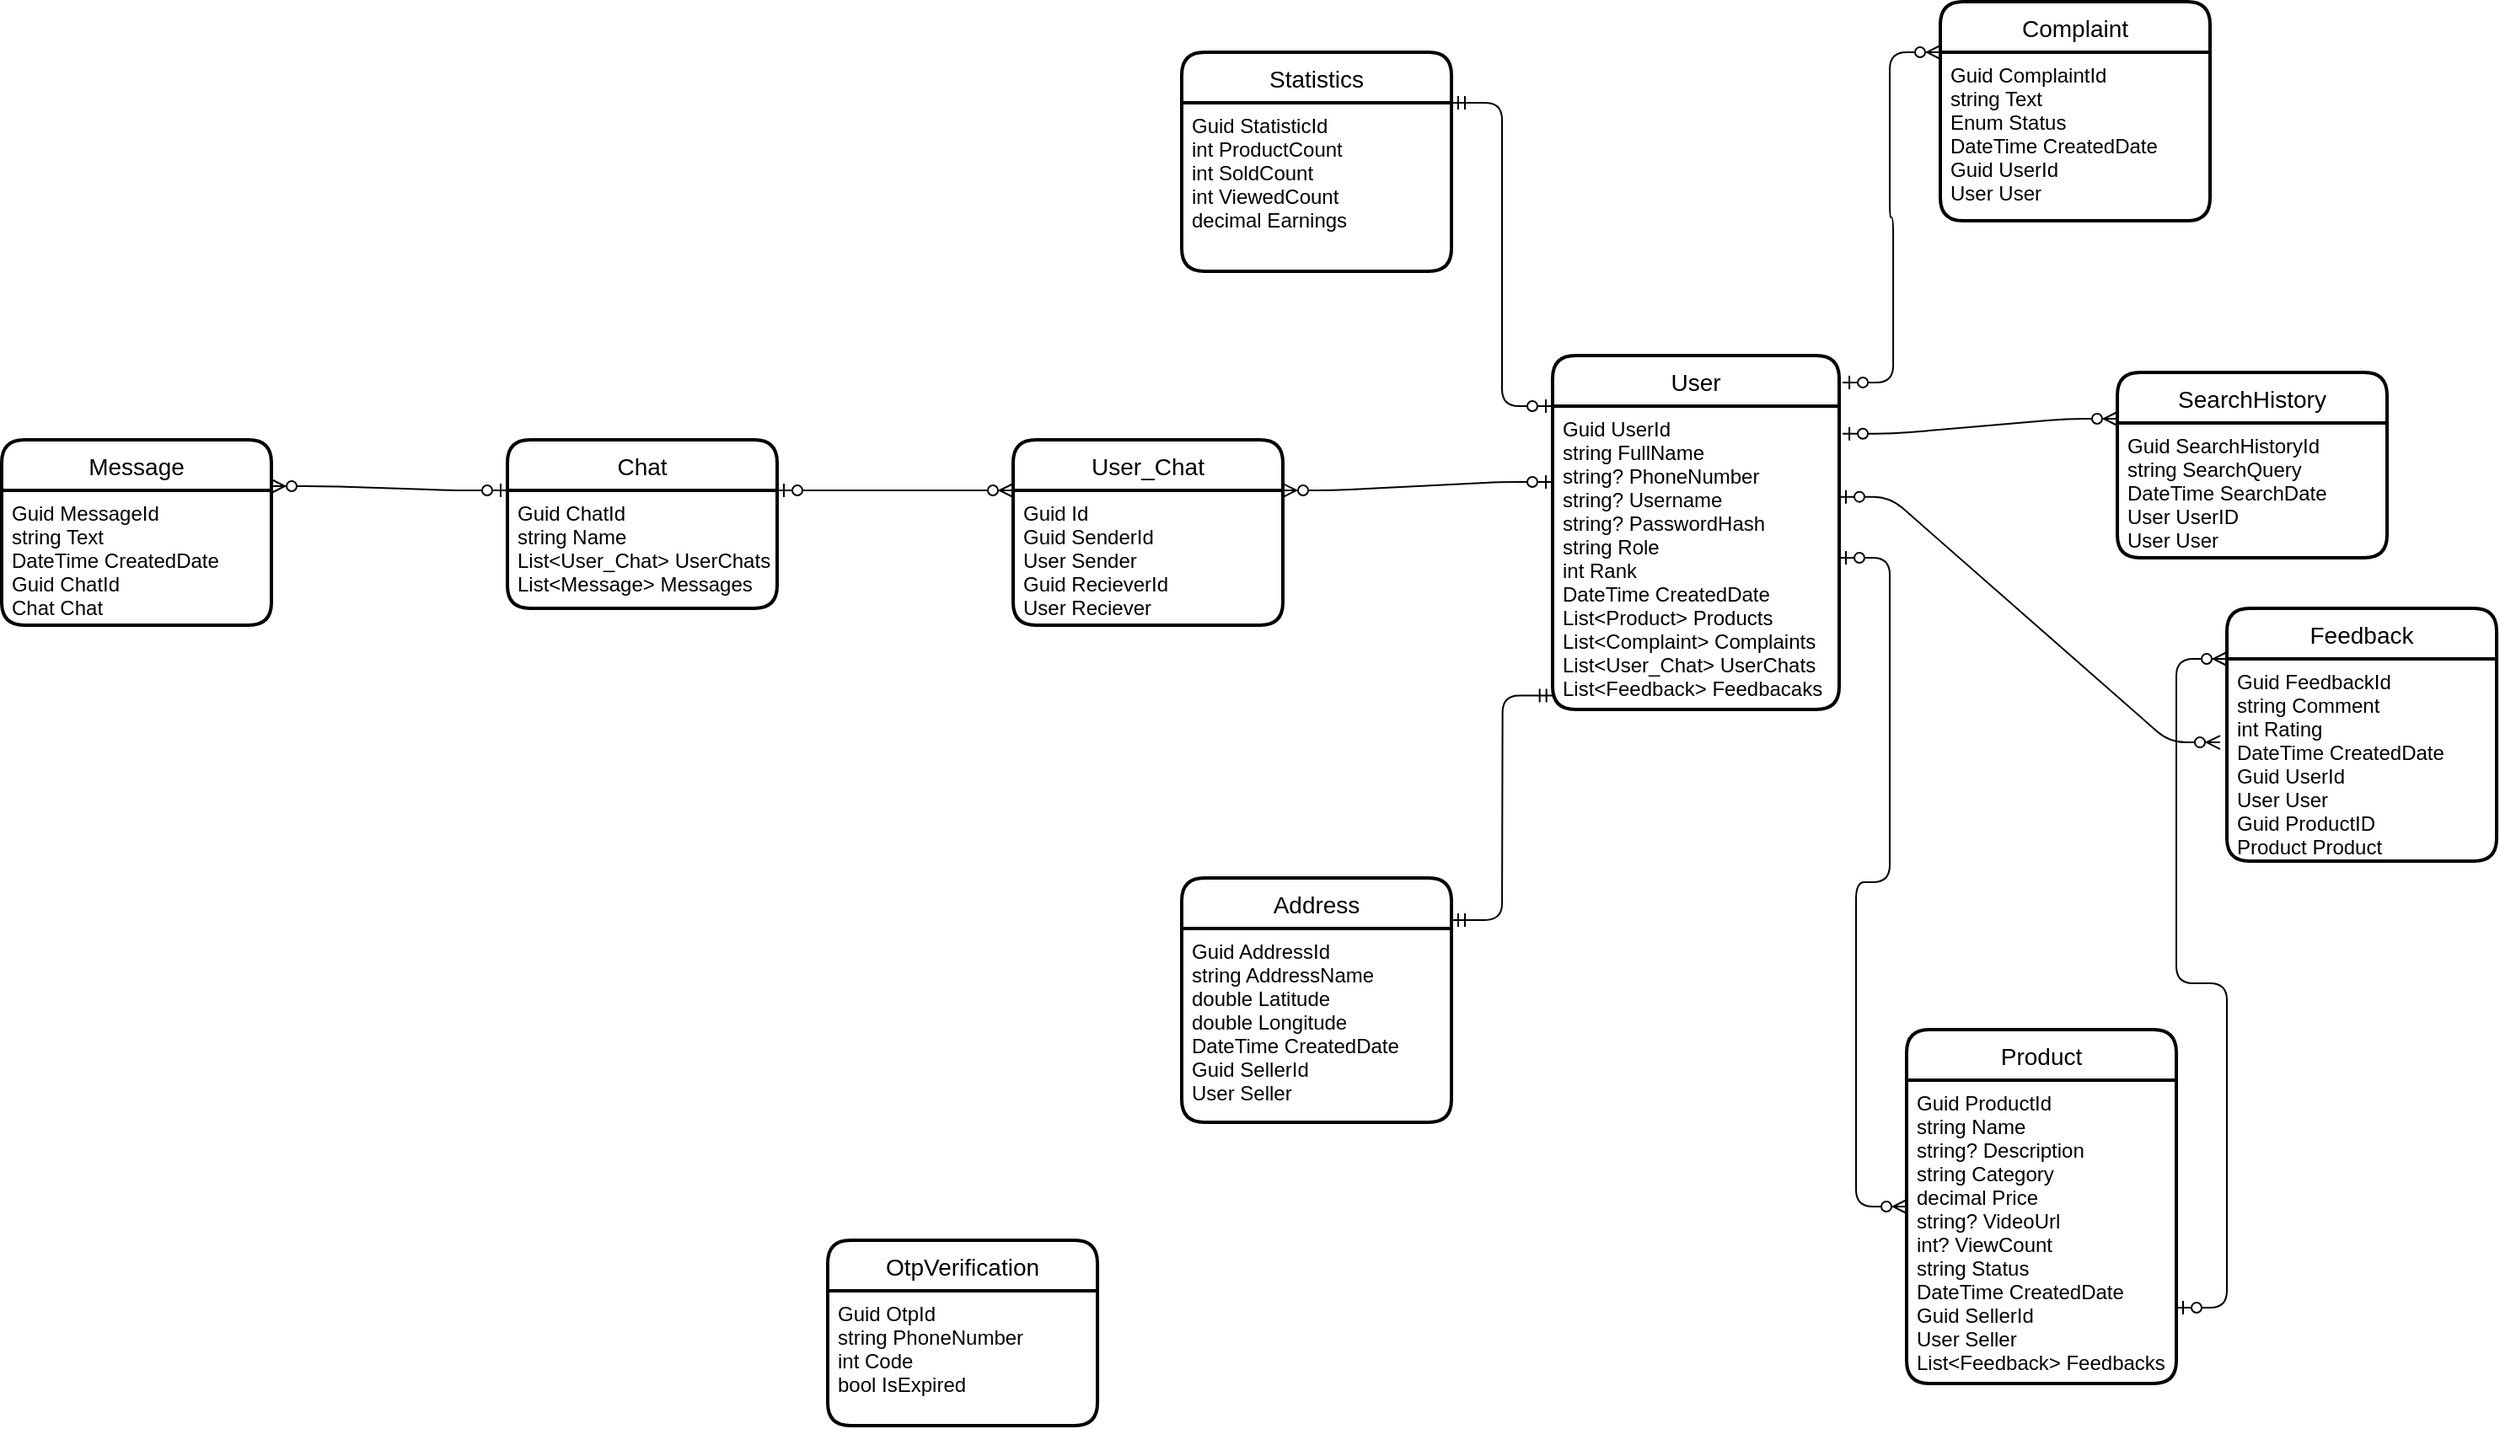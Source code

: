 <mxfile>
    <diagram id="jZwVcr68-dLAzcieOFkw" name="Page-1">
        <mxGraphModel dx="2078" dy="1697" grid="1" gridSize="10" guides="1" tooltips="1" connect="1" arrows="1" fold="1" page="1" pageScale="1" pageWidth="850" pageHeight="1100" math="0" shadow="0">
            <root>
                <mxCell id="0"/>
                <mxCell id="1" parent="0"/>
                <mxCell id="4" value="User" style="swimlane;childLayout=stackLayout;horizontal=1;startSize=30;horizontalStack=0;rounded=1;fontSize=14;fontStyle=0;strokeWidth=2;resizeParent=0;resizeLast=1;shadow=0;dashed=0;align=center;" parent="1" vertex="1">
                    <mxGeometry x="90" y="160" width="170" height="210" as="geometry"/>
                </mxCell>
                <mxCell id="5" value="Guid UserId&#10;string FullName&#10;string? PhoneNumber&#10;string? Username&#10;string? PasswordHash&#10;string Role&#10;int Rank&#10;DateTime CreatedDate&#10;List&lt;Product&gt; Products&#10;List&lt;Complaint&gt; Complaints&#10;List&lt;User_Chat&gt; UserChats&#10;List&lt;Feedback&gt; Feedbacaks" style="align=left;strokeColor=none;fillColor=none;spacingLeft=4;fontSize=12;verticalAlign=top;resizable=0;rotatable=0;part=1;" parent="4" vertex="1">
                    <mxGeometry y="30" width="170" height="180" as="geometry"/>
                </mxCell>
                <mxCell id="6" value="Product" style="swimlane;childLayout=stackLayout;horizontal=1;startSize=30;horizontalStack=0;rounded=1;fontSize=14;fontStyle=0;strokeWidth=2;resizeParent=0;resizeLast=1;shadow=0;dashed=0;align=center;" parent="1" vertex="1">
                    <mxGeometry x="300" y="560" width="160" height="210" as="geometry"/>
                </mxCell>
                <mxCell id="7" value="Guid ProductId&#10;string Name&#10;string? Description&#10;string Category&#10;decimal Price&#10;string? VideoUrl&#10;int? ViewCount&#10;string Status&#10;DateTime CreatedDate&#10;Guid SellerId&#10;User Seller&#10;List&lt;Feedback&gt; Feedbacks&#10;" style="align=left;strokeColor=none;fillColor=none;spacingLeft=4;fontSize=12;verticalAlign=top;resizable=0;rotatable=0;part=1;" parent="6" vertex="1">
                    <mxGeometry y="30" width="160" height="180" as="geometry"/>
                </mxCell>
                <mxCell id="10" value="Address" style="swimlane;childLayout=stackLayout;horizontal=1;startSize=30;horizontalStack=0;rounded=1;fontSize=14;fontStyle=0;strokeWidth=2;resizeParent=0;resizeLast=1;shadow=0;dashed=0;align=center;" parent="1" vertex="1">
                    <mxGeometry x="-130" y="470" width="160" height="145" as="geometry"/>
                </mxCell>
                <mxCell id="11" value="Guid AddressId&#10;string AddressName&#10;double Latitude&#10;double Longitude&#10;DateTime CreatedDate&#10;Guid SellerId&#10;User Seller&#10;&#10;" style="align=left;strokeColor=none;fillColor=none;spacingLeft=4;fontSize=12;verticalAlign=top;resizable=0;rotatable=0;part=1;" parent="10" vertex="1">
                    <mxGeometry y="30" width="160" height="115" as="geometry"/>
                </mxCell>
                <mxCell id="13" value="Complaint" style="swimlane;childLayout=stackLayout;horizontal=1;startSize=30;horizontalStack=0;rounded=1;fontSize=14;fontStyle=0;strokeWidth=2;resizeParent=0;resizeLast=1;shadow=0;dashed=0;align=center;" parent="1" vertex="1">
                    <mxGeometry x="320" y="-50" width="160" height="130" as="geometry"/>
                </mxCell>
                <mxCell id="14" value="Guid ComplaintId&#10;string Text&#10;Enum Status&#10;DateTime CreatedDate&#10;Guid UserId&#10;User User" style="align=left;strokeColor=none;fillColor=none;spacingLeft=4;fontSize=12;verticalAlign=top;resizable=0;rotatable=0;part=1;" parent="13" vertex="1">
                    <mxGeometry y="30" width="160" height="100" as="geometry"/>
                </mxCell>
                <mxCell id="15" value="Feedback" style="swimlane;childLayout=stackLayout;horizontal=1;startSize=30;horizontalStack=0;rounded=1;fontSize=14;fontStyle=0;strokeWidth=2;resizeParent=0;resizeLast=1;shadow=0;dashed=0;align=center;" parent="1" vertex="1">
                    <mxGeometry x="490" y="310" width="160" height="150" as="geometry"/>
                </mxCell>
                <mxCell id="16" value="Guid FeedbackId&#10;string Comment&#10;int Rating&#10;DateTime CreatedDate&#10;Guid UserId&#10;User User&#10;Guid ProductID&#10;Product Product&#10;" style="align=left;strokeColor=none;fillColor=none;spacingLeft=4;fontSize=12;verticalAlign=top;resizable=0;rotatable=0;part=1;" parent="15" vertex="1">
                    <mxGeometry y="30" width="160" height="120" as="geometry"/>
                </mxCell>
                <mxCell id="17" value="Chat" style="swimlane;childLayout=stackLayout;horizontal=1;startSize=30;horizontalStack=0;rounded=1;fontSize=14;fontStyle=0;strokeWidth=2;resizeParent=0;resizeLast=1;shadow=0;dashed=0;align=center;" parent="1" vertex="1">
                    <mxGeometry x="-530" y="210" width="160" height="100" as="geometry"/>
                </mxCell>
                <mxCell id="18" value="Guid ChatId&#10;string Name&#10;List&lt;User_Chat&gt; UserChats&#10;List&lt;Message&gt; Messages" style="align=left;strokeColor=none;fillColor=none;spacingLeft=4;fontSize=12;verticalAlign=top;resizable=0;rotatable=0;part=1;" parent="17" vertex="1">
                    <mxGeometry y="30" width="160" height="70" as="geometry"/>
                </mxCell>
                <mxCell id="19" value="Message" style="swimlane;childLayout=stackLayout;horizontal=1;startSize=30;horizontalStack=0;rounded=1;fontSize=14;fontStyle=0;strokeWidth=2;resizeParent=0;resizeLast=1;shadow=0;dashed=0;align=center;" parent="1" vertex="1">
                    <mxGeometry x="-830" y="210" width="160" height="110" as="geometry"/>
                </mxCell>
                <mxCell id="20" value="Guid MessageId&#10;string Text&#10;DateTime CreatedDate&#10;Guid ChatId&#10;Chat Chat&#10;" style="align=left;strokeColor=none;fillColor=none;spacingLeft=4;fontSize=12;verticalAlign=top;resizable=0;rotatable=0;part=1;" parent="19" vertex="1">
                    <mxGeometry y="30" width="160" height="80" as="geometry"/>
                </mxCell>
                <mxCell id="21" value="Statistics" style="swimlane;childLayout=stackLayout;horizontal=1;startSize=30;horizontalStack=0;rounded=1;fontSize=14;fontStyle=0;strokeWidth=2;resizeParent=0;resizeLast=1;shadow=0;dashed=0;align=center;" parent="1" vertex="1">
                    <mxGeometry x="-130" y="-20" width="160" height="130" as="geometry"/>
                </mxCell>
                <mxCell id="22" value="Guid StatisticId&#10;int ProductCount&#10;int SoldCount&#10;int ViewedCount&#10;decimal Earnings&#10;&#10;" style="align=left;strokeColor=none;fillColor=none;spacingLeft=4;fontSize=12;verticalAlign=top;resizable=0;rotatable=0;part=1;" parent="21" vertex="1">
                    <mxGeometry y="30" width="160" height="100" as="geometry"/>
                </mxCell>
                <mxCell id="38" value="OtpVerification" style="swimlane;childLayout=stackLayout;horizontal=1;startSize=30;horizontalStack=0;rounded=1;fontSize=14;fontStyle=0;strokeWidth=2;resizeParent=0;resizeLast=1;shadow=0;dashed=0;align=center;" parent="1" vertex="1">
                    <mxGeometry x="-340" y="685" width="160" height="110" as="geometry"/>
                </mxCell>
                <mxCell id="39" value="Guid OtpId&#10;string PhoneNumber&#10;int Code&#10;bool IsExpired&#10;" style="align=left;strokeColor=none;fillColor=none;spacingLeft=4;fontSize=12;verticalAlign=top;resizable=0;rotatable=0;part=1;" parent="38" vertex="1">
                    <mxGeometry y="30" width="160" height="80" as="geometry"/>
                </mxCell>
                <mxCell id="40" value="SearchHistory" style="swimlane;childLayout=stackLayout;horizontal=1;startSize=30;horizontalStack=0;rounded=1;fontSize=14;fontStyle=0;strokeWidth=2;resizeParent=0;resizeLast=1;shadow=0;dashed=0;align=center;" parent="1" vertex="1">
                    <mxGeometry x="425" y="170" width="160" height="110" as="geometry"/>
                </mxCell>
                <mxCell id="41" value="Guid SearchHistoryId&#10;string SearchQuery&#10;DateTime SearchDate&#10;User UserID&#10;User User" style="align=left;strokeColor=none;fillColor=none;spacingLeft=4;fontSize=12;verticalAlign=top;resizable=0;rotatable=0;part=1;" parent="40" vertex="1">
                    <mxGeometry y="30" width="160" height="80" as="geometry"/>
                </mxCell>
                <mxCell id="42" value="" style="edgeStyle=entityRelationEdgeStyle;fontSize=12;html=1;endArrow=ERzeroToMany;startArrow=ERzeroToOne;exitX=1;exitY=0.5;exitDx=0;exitDy=0;" parent="1" source="5" target="6" edge="1">
                    <mxGeometry width="100" height="100" relative="1" as="geometry">
                        <mxPoint x="60" y="380" as="sourcePoint"/>
                        <mxPoint x="100" y="430" as="targetPoint"/>
                    </mxGeometry>
                </mxCell>
                <mxCell id="43" value="" style="edgeStyle=entityRelationEdgeStyle;fontSize=12;html=1;endArrow=ERzeroToMany;startArrow=ERzeroToOne;exitX=1.012;exitY=0.076;exitDx=0;exitDy=0;exitPerimeter=0;entryX=0;entryY=0;entryDx=0;entryDy=0;" parent="1" source="4" target="14" edge="1">
                    <mxGeometry width="100" height="100" relative="1" as="geometry">
                        <mxPoint x="340" y="300" as="sourcePoint"/>
                        <mxPoint x="150" as="targetPoint"/>
                    </mxGeometry>
                </mxCell>
                <mxCell id="44" value="" style="edgeStyle=entityRelationEdgeStyle;fontSize=12;html=1;endArrow=ERzeroToMany;startArrow=ERzeroToOne;exitX=1;exitY=0.75;exitDx=0;exitDy=0;entryX=0;entryY=0;entryDx=0;entryDy=0;" parent="1" source="7" target="16" edge="1">
                    <mxGeometry width="100" height="100" relative="1" as="geometry">
                        <mxPoint x="340" y="300" as="sourcePoint"/>
                        <mxPoint x="490" y="560" as="targetPoint"/>
                    </mxGeometry>
                </mxCell>
                <mxCell id="45" value="" style="edgeStyle=entityRelationEdgeStyle;fontSize=12;html=1;endArrow=ERzeroToOne;startArrow=ERmandOne;entryX=0;entryY=0;entryDx=0;entryDy=0;exitX=1;exitY=0;exitDx=0;exitDy=0;" parent="1" source="22" target="5" edge="1">
                    <mxGeometry width="100" height="100" relative="1" as="geometry">
                        <mxPoint x="50" y="580" as="sourcePoint"/>
                        <mxPoint x="150" y="480" as="targetPoint"/>
                    </mxGeometry>
                </mxCell>
                <mxCell id="46" value="User_Chat" style="swimlane;childLayout=stackLayout;horizontal=1;startSize=30;horizontalStack=0;rounded=1;fontSize=14;fontStyle=0;strokeWidth=2;resizeParent=0;resizeLast=1;shadow=0;dashed=0;align=center;" parent="1" vertex="1">
                    <mxGeometry x="-230" y="210" width="160" height="110" as="geometry"/>
                </mxCell>
                <mxCell id="47" value="Guid Id&#10;Guid SenderId&#10;User Sender&#10;Guid RecieverId&#10;User Reciever" style="align=left;strokeColor=none;fillColor=none;spacingLeft=4;fontSize=12;verticalAlign=top;resizable=0;rotatable=0;part=1;" parent="46" vertex="1">
                    <mxGeometry y="30" width="160" height="80" as="geometry"/>
                </mxCell>
                <mxCell id="48" value="" style="edgeStyle=entityRelationEdgeStyle;fontSize=12;html=1;endArrow=ERzeroToMany;startArrow=ERzeroToOne;exitX=0;exitY=0;exitDx=0;exitDy=0;entryX=1;entryY=0.25;entryDx=0;entryDy=0;" parent="1" source="18" target="19" edge="1">
                    <mxGeometry width="100" height="100" relative="1" as="geometry">
                        <mxPoint x="-430" y="400" as="sourcePoint"/>
                        <mxPoint x="-280" y="640" as="targetPoint"/>
                    </mxGeometry>
                </mxCell>
                <mxCell id="49" value="" style="edgeStyle=entityRelationEdgeStyle;fontSize=12;html=1;endArrow=ERzeroToMany;startArrow=ERzeroToOne;exitX=1;exitY=0;exitDx=0;exitDy=0;entryX=0;entryY=0;entryDx=0;entryDy=0;" parent="1" source="18" target="47" edge="1">
                    <mxGeometry width="100" height="100" relative="1" as="geometry">
                        <mxPoint x="-190" y="496.25" as="sourcePoint"/>
                        <mxPoint x="-230" y="673.75" as="targetPoint"/>
                    </mxGeometry>
                </mxCell>
                <mxCell id="50" value="" style="edgeStyle=entityRelationEdgeStyle;fontSize=12;html=1;endArrow=ERzeroToMany;startArrow=ERzeroToOne;entryX=1;entryY=0;entryDx=0;entryDy=0;exitX=0;exitY=0.25;exitDx=0;exitDy=0;" parent="1" source="5" target="47" edge="1">
                    <mxGeometry width="100" height="100" relative="1" as="geometry">
                        <mxPoint x="80" y="310" as="sourcePoint"/>
                        <mxPoint x="80" y="570" as="targetPoint"/>
                    </mxGeometry>
                </mxCell>
                <mxCell id="56" value="" style="edgeStyle=entityRelationEdgeStyle;fontSize=12;html=1;endArrow=ERmandOne;startArrow=ERmandOne;entryX=0.002;entryY=0.954;entryDx=0;entryDy=0;exitX=1;exitY=0.172;exitDx=0;exitDy=0;exitPerimeter=0;entryPerimeter=0;" parent="1" source="10" target="5" edge="1">
                    <mxGeometry width="100" height="100" relative="1" as="geometry">
                        <mxPoint x="-60.0" y="498.8" as="sourcePoint"/>
                        <mxPoint x="147.28" y="495" as="targetPoint"/>
                    </mxGeometry>
                </mxCell>
                <mxCell id="57" value="" style="edgeStyle=entityRelationEdgeStyle;fontSize=12;html=1;endArrow=ERzeroToMany;startArrow=ERzeroToOne;exitX=1;exitY=0.299;exitDx=0;exitDy=0;entryX=-0.025;entryY=0.413;entryDx=0;entryDy=0;exitPerimeter=0;entryPerimeter=0;" edge="1" parent="1" source="5" target="16">
                    <mxGeometry width="100" height="100" relative="1" as="geometry">
                        <mxPoint x="470" y="735" as="sourcePoint"/>
                        <mxPoint x="520" y="390" as="targetPoint"/>
                    </mxGeometry>
                </mxCell>
                <mxCell id="58" value="" style="edgeStyle=entityRelationEdgeStyle;fontSize=12;html=1;endArrow=ERzeroToMany;startArrow=ERzeroToOne;exitX=1.012;exitY=0.091;exitDx=0;exitDy=0;entryX=0;entryY=0.25;entryDx=0;entryDy=0;exitPerimeter=0;" edge="1" parent="1" source="5" target="40">
                    <mxGeometry width="100" height="100" relative="1" as="geometry">
                        <mxPoint x="270" y="253.82" as="sourcePoint"/>
                        <mxPoint x="496" y="399.56" as="targetPoint"/>
                    </mxGeometry>
                </mxCell>
            </root>
        </mxGraphModel>
    </diagram>
</mxfile>